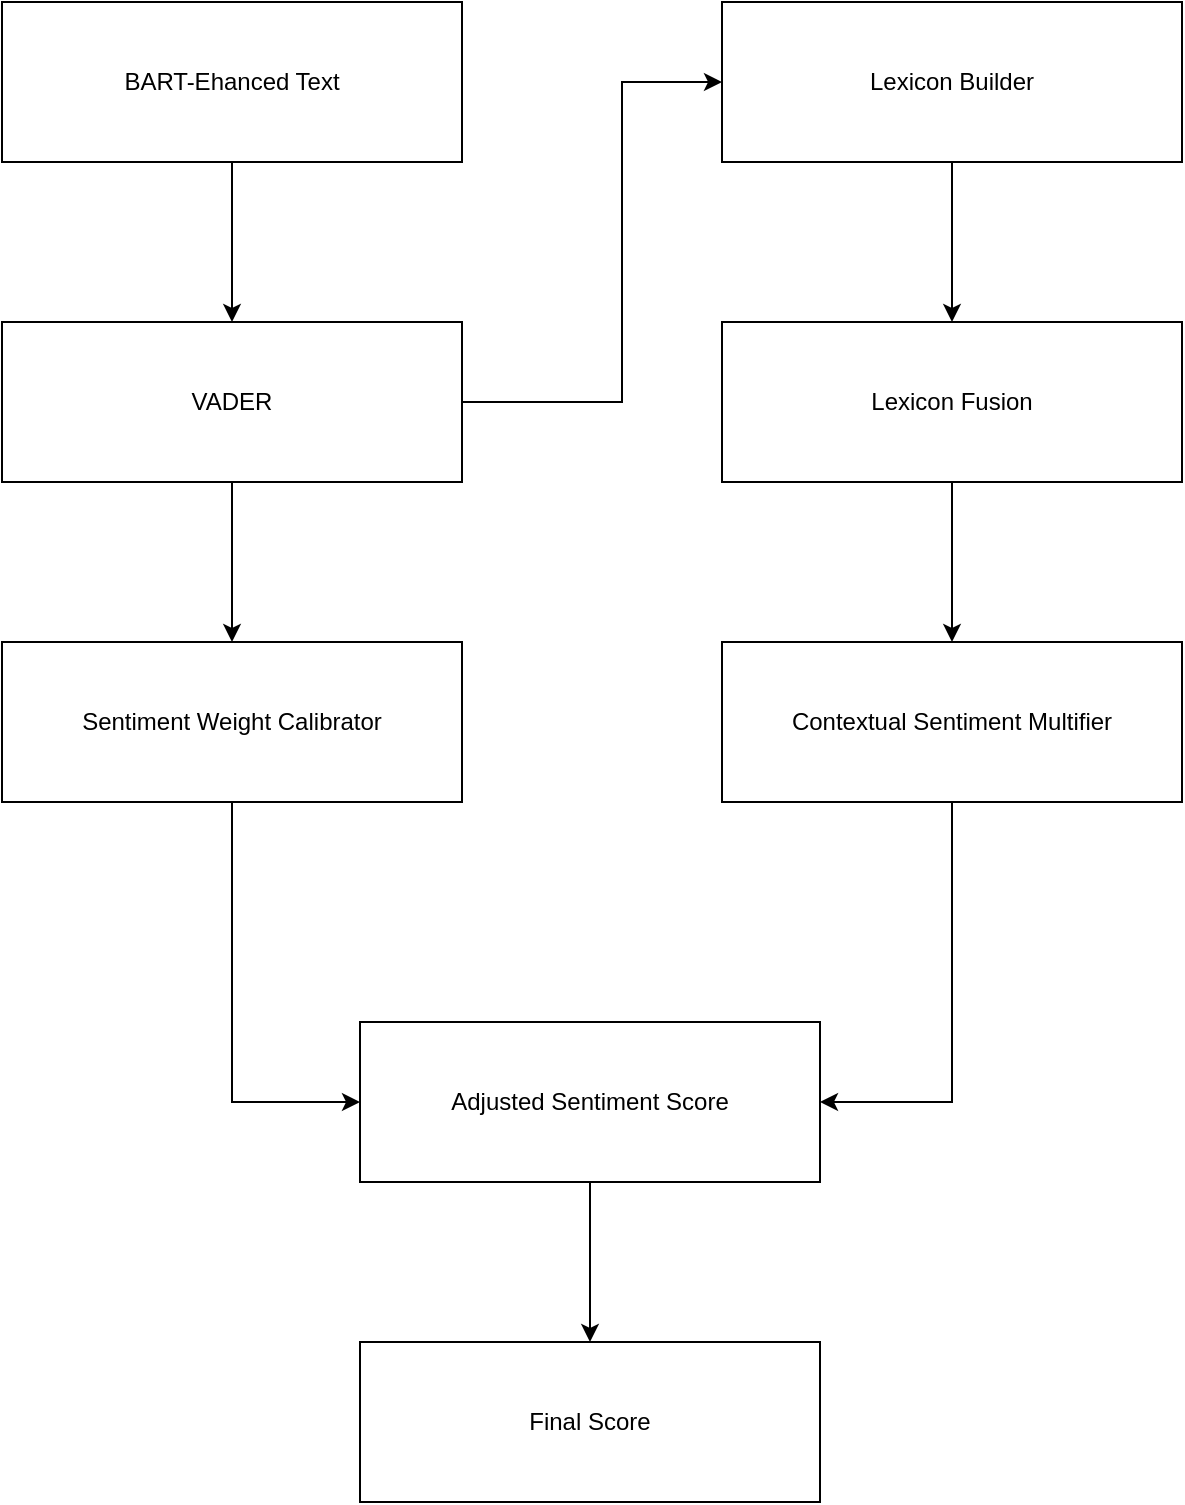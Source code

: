 <mxfile version="26.2.15">
  <diagram name="第 1 页" id="QpztmSrhWvbnbYw_cD0k">
    <mxGraphModel dx="961" dy="527" grid="1" gridSize="10" guides="1" tooltips="1" connect="1" arrows="1" fold="1" page="1" pageScale="1" pageWidth="827" pageHeight="1169" math="0" shadow="0">
      <root>
        <mxCell id="0" />
        <mxCell id="1" parent="0" />
        <mxCell id="4tYhoonyr5WxV3_bWO3Q-3" value="" style="edgeStyle=orthogonalEdgeStyle;rounded=0;orthogonalLoop=1;jettySize=auto;html=1;" edge="1" parent="1" source="4tYhoonyr5WxV3_bWO3Q-1" target="4tYhoonyr5WxV3_bWO3Q-2">
          <mxGeometry relative="1" as="geometry" />
        </mxCell>
        <mxCell id="4tYhoonyr5WxV3_bWO3Q-1" value="BART-Ehanced Text" style="rounded=0;whiteSpace=wrap;html=1;" vertex="1" parent="1">
          <mxGeometry x="120" y="110" width="230" height="80" as="geometry" />
        </mxCell>
        <mxCell id="4tYhoonyr5WxV3_bWO3Q-5" value="" style="edgeStyle=orthogonalEdgeStyle;rounded=0;orthogonalLoop=1;jettySize=auto;html=1;" edge="1" parent="1" source="4tYhoonyr5WxV3_bWO3Q-2" target="4tYhoonyr5WxV3_bWO3Q-4">
          <mxGeometry relative="1" as="geometry" />
        </mxCell>
        <mxCell id="4tYhoonyr5WxV3_bWO3Q-10" value="" style="edgeStyle=orthogonalEdgeStyle;rounded=0;orthogonalLoop=1;jettySize=auto;html=1;" edge="1" parent="1" source="4tYhoonyr5WxV3_bWO3Q-2" target="4tYhoonyr5WxV3_bWO3Q-9">
          <mxGeometry relative="1" as="geometry">
            <Array as="points">
              <mxPoint x="430" y="310" />
              <mxPoint x="430" y="150" />
            </Array>
          </mxGeometry>
        </mxCell>
        <mxCell id="4tYhoonyr5WxV3_bWO3Q-2" value="VADER" style="rounded=0;whiteSpace=wrap;html=1;" vertex="1" parent="1">
          <mxGeometry x="120" y="270" width="230" height="80" as="geometry" />
        </mxCell>
        <mxCell id="4tYhoonyr5WxV3_bWO3Q-7" value="" style="edgeStyle=orthogonalEdgeStyle;rounded=0;orthogonalLoop=1;jettySize=auto;html=1;" edge="1" parent="1" source="4tYhoonyr5WxV3_bWO3Q-4" target="4tYhoonyr5WxV3_bWO3Q-6">
          <mxGeometry relative="1" as="geometry">
            <Array as="points">
              <mxPoint x="235" y="660" />
            </Array>
          </mxGeometry>
        </mxCell>
        <mxCell id="4tYhoonyr5WxV3_bWO3Q-4" value="Sentiment Weight Calibrator" style="rounded=0;whiteSpace=wrap;html=1;" vertex="1" parent="1">
          <mxGeometry x="120" y="430" width="230" height="80" as="geometry" />
        </mxCell>
        <mxCell id="4tYhoonyr5WxV3_bWO3Q-17" value="" style="edgeStyle=orthogonalEdgeStyle;rounded=0;orthogonalLoop=1;jettySize=auto;html=1;" edge="1" parent="1" source="4tYhoonyr5WxV3_bWO3Q-6" target="4tYhoonyr5WxV3_bWO3Q-16">
          <mxGeometry relative="1" as="geometry" />
        </mxCell>
        <mxCell id="4tYhoonyr5WxV3_bWO3Q-6" value="Adjusted Sentiment Score" style="rounded=0;whiteSpace=wrap;html=1;" vertex="1" parent="1">
          <mxGeometry x="299" y="620" width="230" height="80" as="geometry" />
        </mxCell>
        <mxCell id="4tYhoonyr5WxV3_bWO3Q-12" value="" style="edgeStyle=orthogonalEdgeStyle;rounded=0;orthogonalLoop=1;jettySize=auto;html=1;" edge="1" parent="1" source="4tYhoonyr5WxV3_bWO3Q-9" target="4tYhoonyr5WxV3_bWO3Q-11">
          <mxGeometry relative="1" as="geometry" />
        </mxCell>
        <mxCell id="4tYhoonyr5WxV3_bWO3Q-9" value="Lexicon Builder" style="rounded=0;whiteSpace=wrap;html=1;" vertex="1" parent="1">
          <mxGeometry x="480" y="110" width="230" height="80" as="geometry" />
        </mxCell>
        <mxCell id="4tYhoonyr5WxV3_bWO3Q-14" value="" style="edgeStyle=orthogonalEdgeStyle;rounded=0;orthogonalLoop=1;jettySize=auto;html=1;" edge="1" parent="1" source="4tYhoonyr5WxV3_bWO3Q-11" target="4tYhoonyr5WxV3_bWO3Q-13">
          <mxGeometry relative="1" as="geometry" />
        </mxCell>
        <mxCell id="4tYhoonyr5WxV3_bWO3Q-11" value="Lexicon Fusion" style="rounded=0;whiteSpace=wrap;html=1;" vertex="1" parent="1">
          <mxGeometry x="480" y="270" width="230" height="80" as="geometry" />
        </mxCell>
        <mxCell id="4tYhoonyr5WxV3_bWO3Q-15" style="edgeStyle=orthogonalEdgeStyle;rounded=0;orthogonalLoop=1;jettySize=auto;html=1;entryX=1;entryY=0.5;entryDx=0;entryDy=0;" edge="1" parent="1" source="4tYhoonyr5WxV3_bWO3Q-13" target="4tYhoonyr5WxV3_bWO3Q-6">
          <mxGeometry relative="1" as="geometry" />
        </mxCell>
        <mxCell id="4tYhoonyr5WxV3_bWO3Q-13" value="Contextual Sentiment Multifier" style="rounded=0;whiteSpace=wrap;html=1;" vertex="1" parent="1">
          <mxGeometry x="480" y="430" width="230" height="80" as="geometry" />
        </mxCell>
        <mxCell id="4tYhoonyr5WxV3_bWO3Q-16" value="Final Score" style="rounded=0;whiteSpace=wrap;html=1;" vertex="1" parent="1">
          <mxGeometry x="299" y="780" width="230" height="80" as="geometry" />
        </mxCell>
      </root>
    </mxGraphModel>
  </diagram>
</mxfile>
